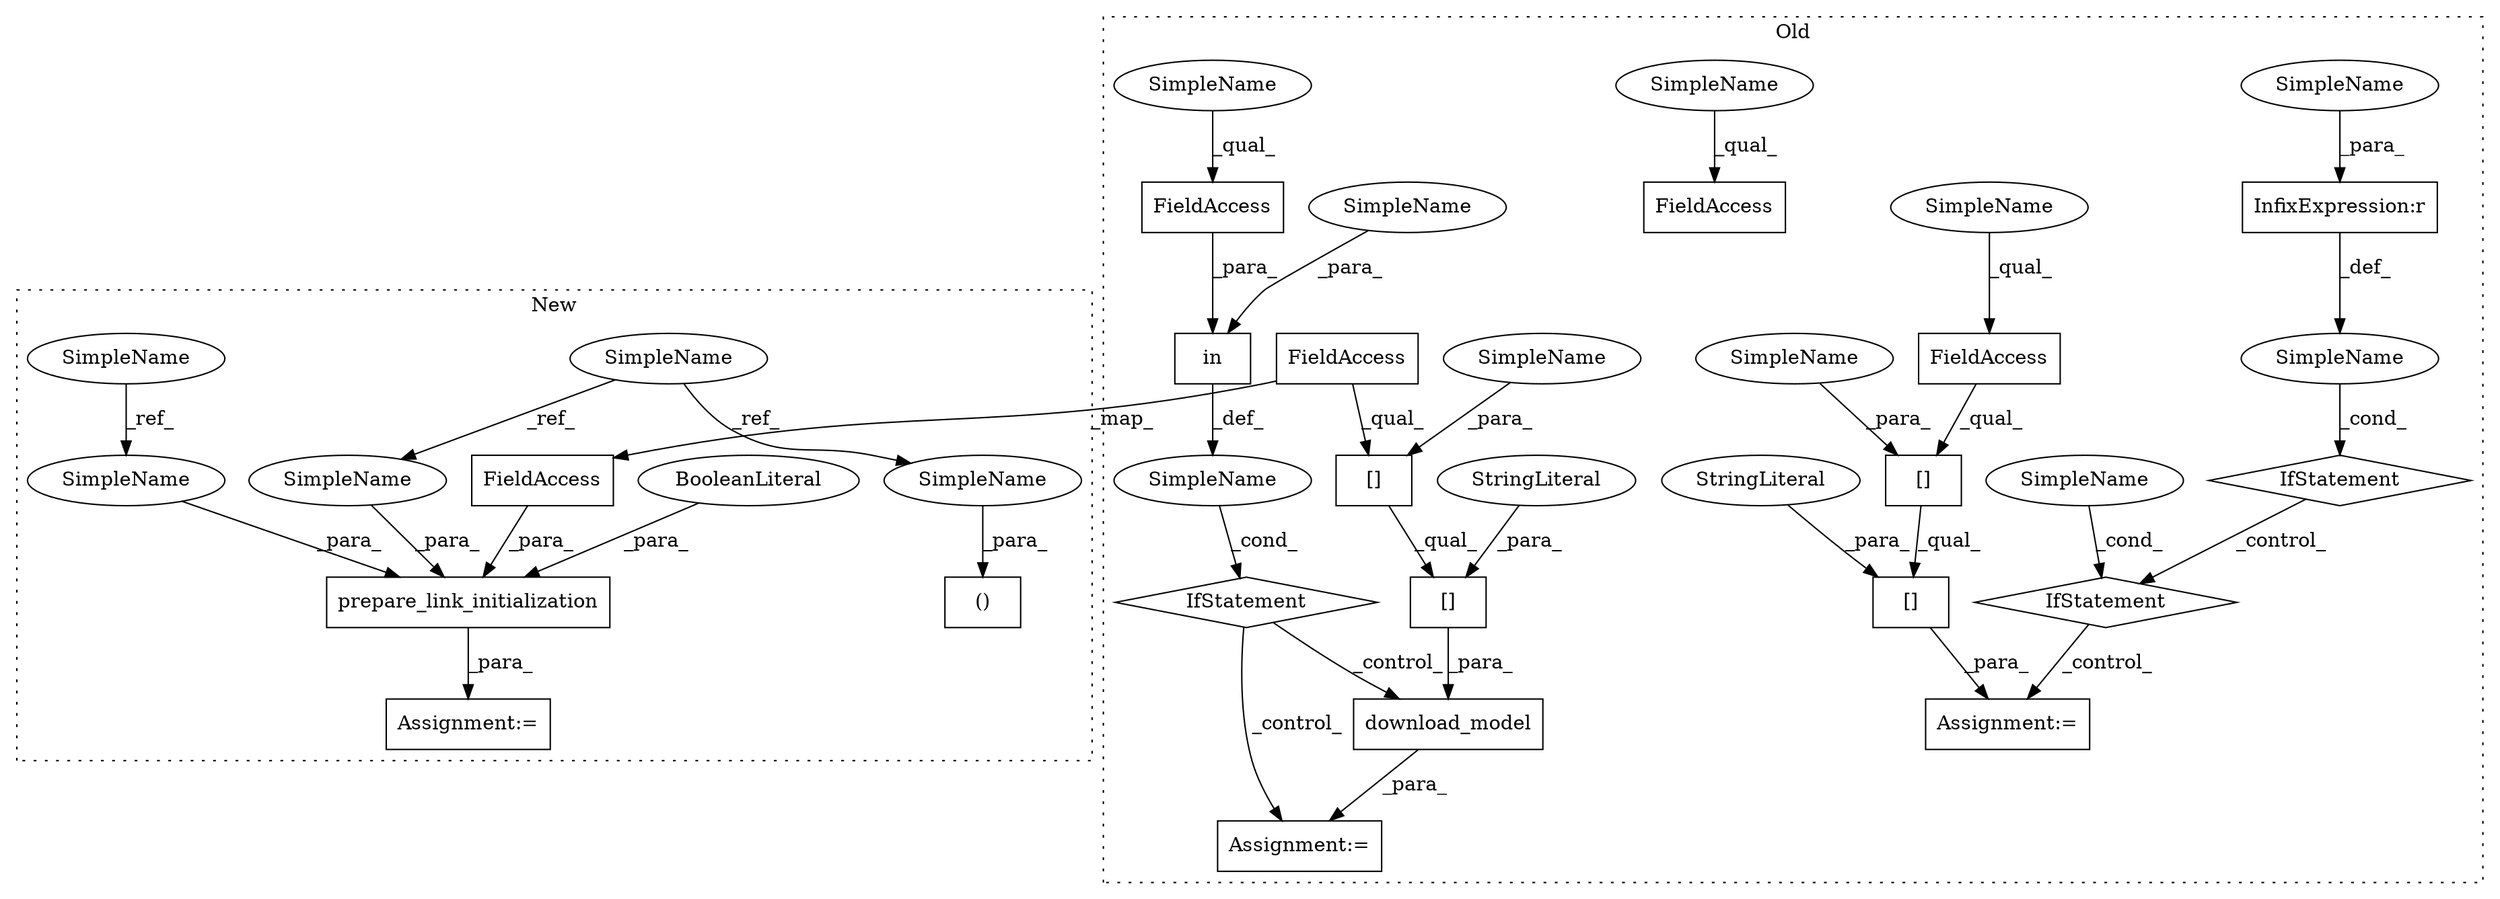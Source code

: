 digraph G {
subgraph cluster0 {
1 [label="in" a="105" s="2240" l="32" shape="box"];
3 [label="IfStatement" a="25" s="2232,2272" l="8,2" shape="diamond"];
4 [label="Assignment:=" a="7" s="2286" l="1" shape="box"];
5 [label="SimpleName" a="42" s="" l="" shape="ellipse"];
6 [label="FieldAccess" a="22" s="2260" l="12" shape="box"];
7 [label="FieldAccess" a="22" s="1308" l="12" shape="box"];
8 [label="FieldAccess" a="22" s="1429" l="12" shape="box"];
9 [label="[]" a="2" s="1429,1458" l="13,1" shape="box"];
10 [label="download_model" a="32" s="2287,2339" l="15,1" shape="box"];
11 [label="[]" a="2" s="1429,1472" l="31,1" shape="box"];
12 [label="StringLiteral" a="45" s="1460" l="12" shape="ellipse"];
13 [label="[]" a="2" s="2302,2338" l="31,1" shape="box"];
14 [label="StringLiteral" a="45" s="2333" l="5" shape="ellipse"];
15 [label="[]" a="2" s="2302,2331" l="13,1" shape="box"];
16 [label="Assignment:=" a="7" s="1428" l="1" shape="box"];
17 [label="InfixExpression:r" a="27" s="1256" l="4" shape="box"];
18 [label="SimpleName" a="42" s="" l="" shape="ellipse"];
19 [label="IfStatement" a="25" s="1242,1264" l="4,2" shape="diamond"];
20 [label="SimpleName" a="42" s="" l="" shape="ellipse"];
21 [label="IfStatement" a="25" s="1274,1320" l="10,2" shape="diamond"];
27 [label="FieldAccess" a="22" s="2302" l="12" shape="box"];
29 [label="SimpleName" a="42" s="1429" l="4" shape="ellipse"];
30 [label="SimpleName" a="42" s="2260" l="4" shape="ellipse"];
31 [label="SimpleName" a="42" s="1308" l="4" shape="ellipse"];
35 [label="SimpleName" a="42" s="1246" l="10" shape="ellipse"];
36 [label="SimpleName" a="42" s="1442" l="16" shape="ellipse"];
37 [label="SimpleName" a="42" s="2315" l="16" shape="ellipse"];
38 [label="SimpleName" a="42" s="2240" l="16" shape="ellipse"];
label = "Old";
style="dotted";
}
subgraph cluster1 {
2 [label="()" a="106" s="1276" l="27" shape="box"];
22 [label="SimpleName" a="42" s="1141" l="10" shape="ellipse"];
23 [label="prepare_link_initialization" a="32" s="1305,1378" l="28,1" shape="box"];
24 [label="BooleanLiteral" a="9" s="1374" l="4" shape="ellipse"];
25 [label="Assignment:=" a="7" s="1303" l="2" shape="box"];
26 [label="FieldAccess" a="22" s="1361" l="12" shape="box"];
28 [label="SimpleName" a="42" s="824" l="16" shape="ellipse"];
32 [label="SimpleName" a="42" s="1276" l="10" shape="ellipse"];
33 [label="SimpleName" a="42" s="1333" l="10" shape="ellipse"];
34 [label="SimpleName" a="42" s="1344" l="16" shape="ellipse"];
label = "New";
style="dotted";
}
1 -> 5 [label="_def_"];
3 -> 10 [label="_control_"];
3 -> 4 [label="_control_"];
5 -> 3 [label="_cond_"];
6 -> 1 [label="_para_"];
8 -> 9 [label="_qual_"];
9 -> 11 [label="_qual_"];
10 -> 4 [label="_para_"];
11 -> 16 [label="_para_"];
12 -> 11 [label="_para_"];
13 -> 10 [label="_para_"];
14 -> 13 [label="_para_"];
15 -> 13 [label="_qual_"];
17 -> 18 [label="_def_"];
18 -> 19 [label="_cond_"];
19 -> 21 [label="_control_"];
20 -> 21 [label="_cond_"];
21 -> 16 [label="_control_"];
22 -> 32 [label="_ref_"];
22 -> 33 [label="_ref_"];
23 -> 25 [label="_para_"];
24 -> 23 [label="_para_"];
26 -> 23 [label="_para_"];
27 -> 15 [label="_qual_"];
27 -> 26 [label="_map_"];
28 -> 34 [label="_ref_"];
29 -> 8 [label="_qual_"];
30 -> 6 [label="_qual_"];
31 -> 7 [label="_qual_"];
32 -> 2 [label="_para_"];
33 -> 23 [label="_para_"];
34 -> 23 [label="_para_"];
35 -> 17 [label="_para_"];
36 -> 9 [label="_para_"];
37 -> 15 [label="_para_"];
38 -> 1 [label="_para_"];
}